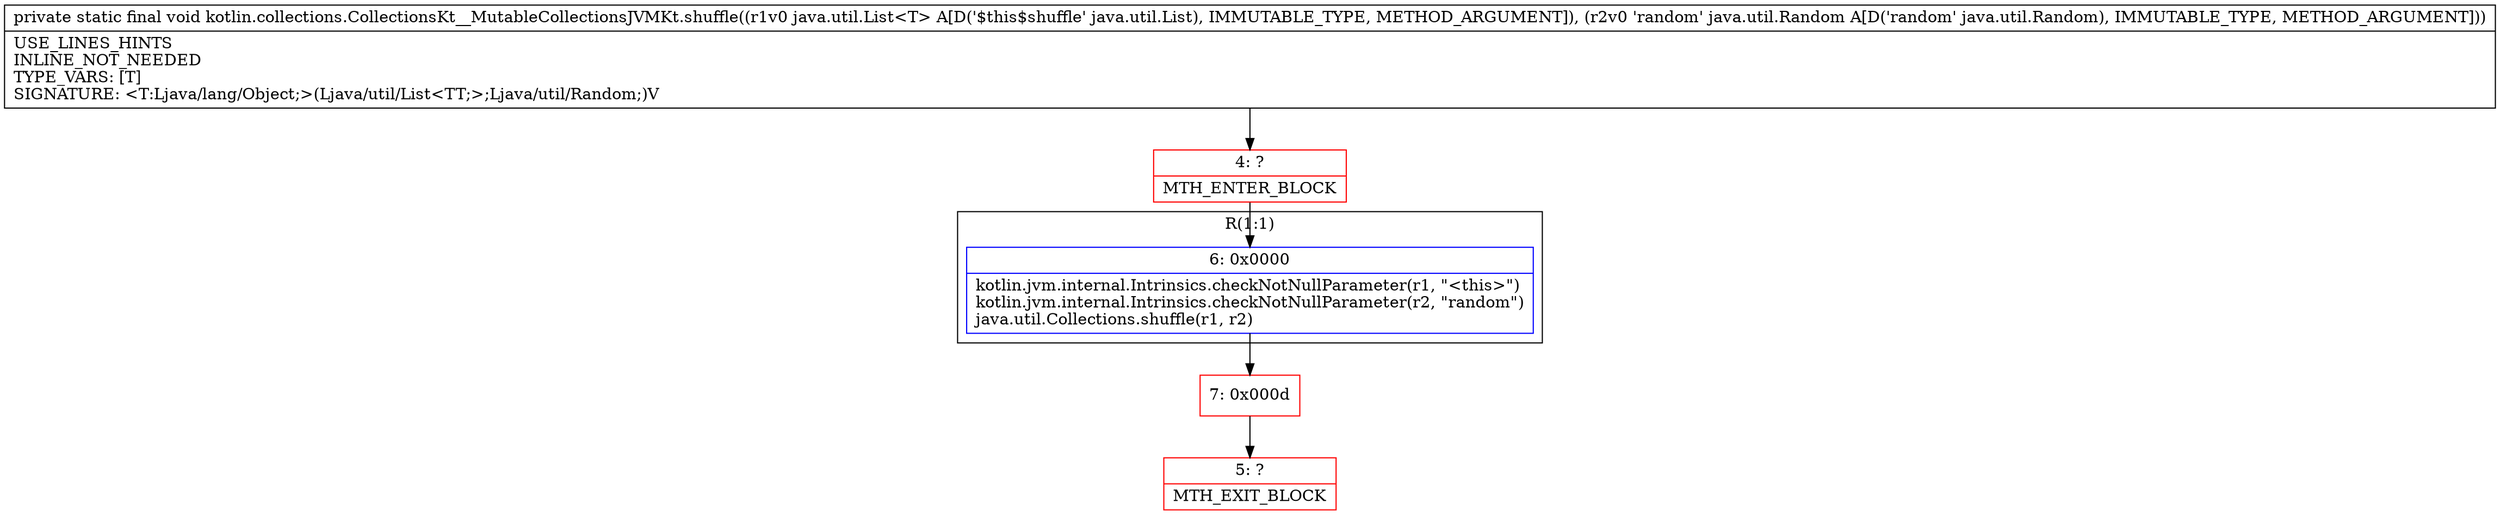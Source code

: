 digraph "CFG forkotlin.collections.CollectionsKt__MutableCollectionsJVMKt.shuffle(Ljava\/util\/List;Ljava\/util\/Random;)V" {
subgraph cluster_Region_2092401387 {
label = "R(1:1)";
node [shape=record,color=blue];
Node_6 [shape=record,label="{6\:\ 0x0000|kotlin.jvm.internal.Intrinsics.checkNotNullParameter(r1, \"\<this\>\")\lkotlin.jvm.internal.Intrinsics.checkNotNullParameter(r2, \"random\")\ljava.util.Collections.shuffle(r1, r2)\l}"];
}
Node_4 [shape=record,color=red,label="{4\:\ ?|MTH_ENTER_BLOCK\l}"];
Node_7 [shape=record,color=red,label="{7\:\ 0x000d}"];
Node_5 [shape=record,color=red,label="{5\:\ ?|MTH_EXIT_BLOCK\l}"];
MethodNode[shape=record,label="{private static final void kotlin.collections.CollectionsKt__MutableCollectionsJVMKt.shuffle((r1v0 java.util.List\<T\> A[D('$this$shuffle' java.util.List), IMMUTABLE_TYPE, METHOD_ARGUMENT]), (r2v0 'random' java.util.Random A[D('random' java.util.Random), IMMUTABLE_TYPE, METHOD_ARGUMENT]))  | USE_LINES_HINTS\lINLINE_NOT_NEEDED\lTYPE_VARS: [T]\lSIGNATURE: \<T:Ljava\/lang\/Object;\>(Ljava\/util\/List\<TT;\>;Ljava\/util\/Random;)V\l}"];
MethodNode -> Node_4;Node_6 -> Node_7;
Node_4 -> Node_6;
Node_7 -> Node_5;
}

